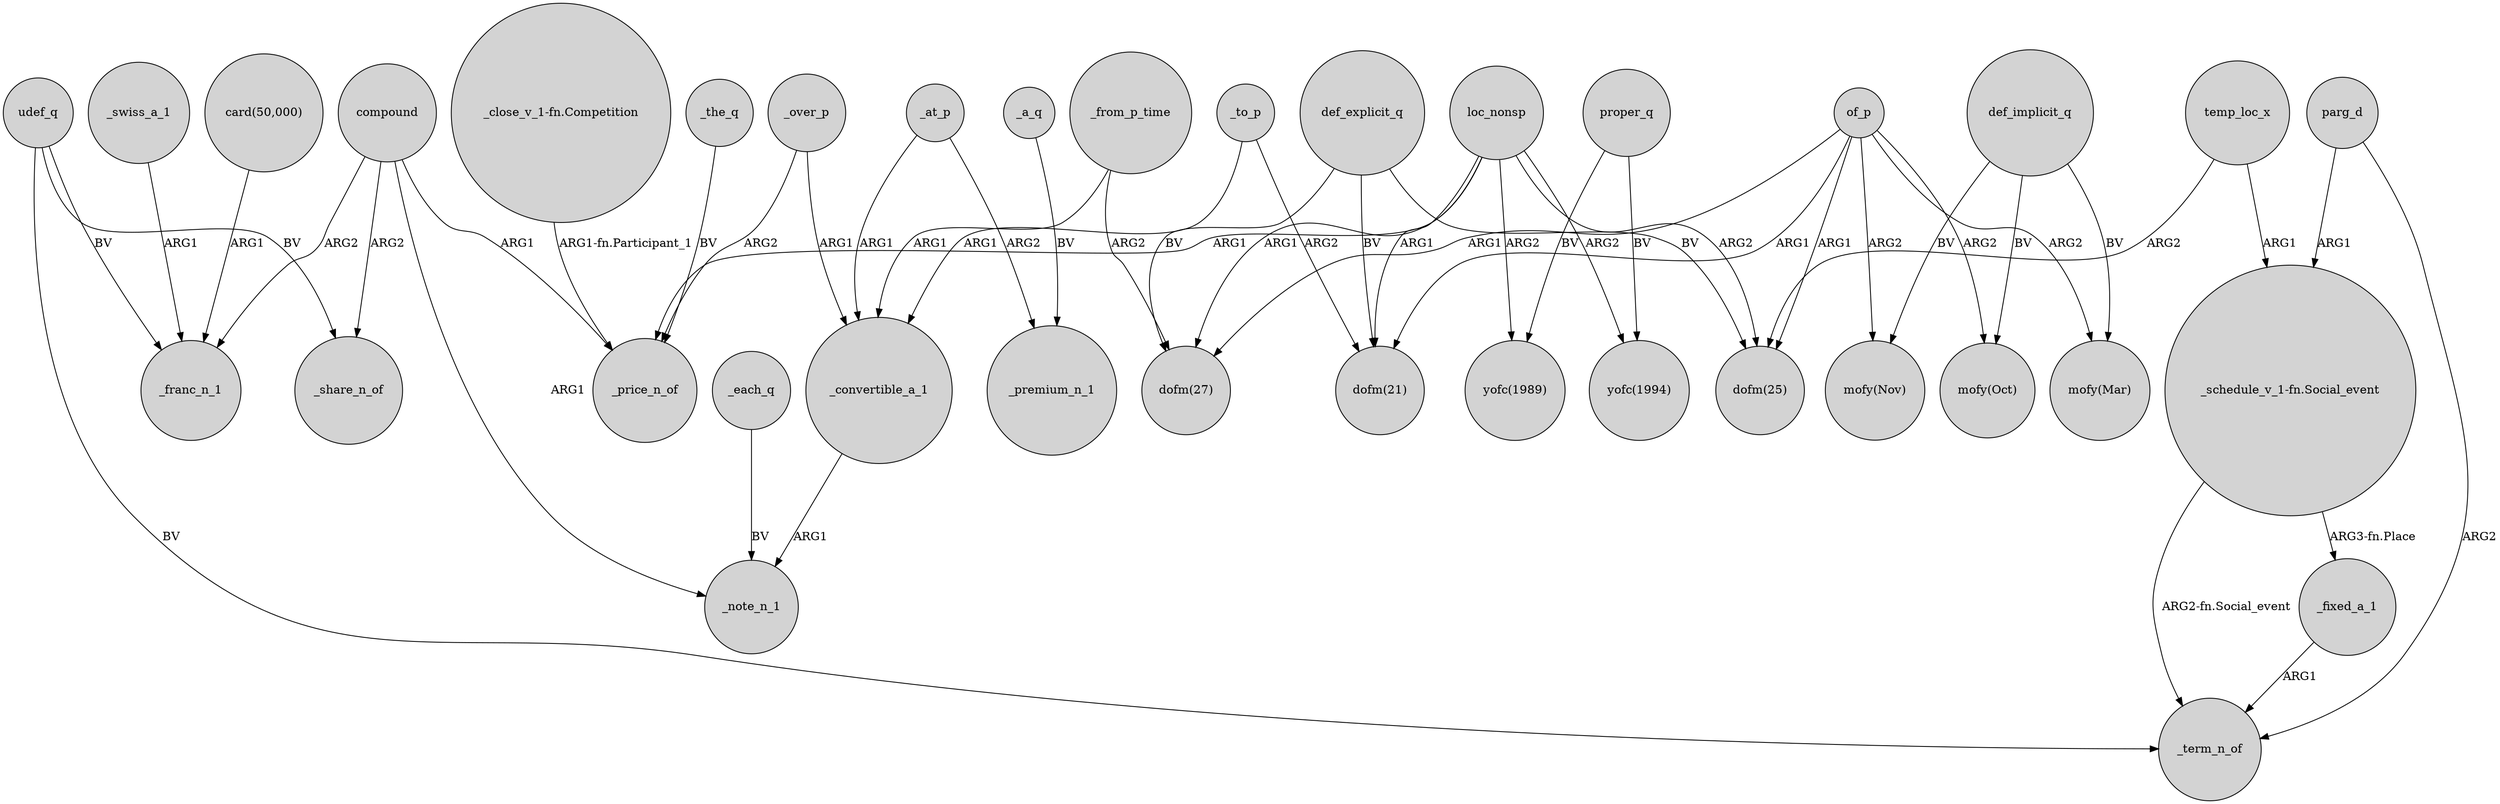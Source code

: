 digraph {
	node [shape=circle style=filled]
	udef_q -> _term_n_of [label=BV]
	loc_nonsp -> "dofm(21)" [label=ARG1]
	_a_q -> _premium_n_1 [label=BV]
	_to_p -> "dofm(21)" [label=ARG2]
	of_p -> "mofy(Mar)" [label=ARG2]
	_to_p -> _convertible_a_1 [label=ARG1]
	def_implicit_q -> "mofy(Mar)" [label=BV]
	of_p -> "mofy(Nov)" [label=ARG2]
	def_explicit_q -> "dofm(21)" [label=BV]
	_swiss_a_1 -> _franc_n_1 [label=ARG1]
	of_p -> "mofy(Oct)" [label=ARG2]
	"_schedule_v_1-fn.Social_event" -> _term_n_of [label="ARG2-fn.Social_event"]
	temp_loc_x -> "dofm(25)" [label=ARG2]
	"card(50,000)" -> _franc_n_1 [label=ARG1]
	loc_nonsp -> "yofc(1994)" [label=ARG2]
	def_explicit_q -> "dofm(25)" [label=BV]
	def_explicit_q -> "dofm(27)" [label=BV]
	_each_q -> _note_n_1 [label=BV]
	_from_p_time -> "dofm(27)" [label=ARG2]
	of_p -> "dofm(27)" [label=ARG1]
	loc_nonsp -> _price_n_of [label=ARG1]
	loc_nonsp -> "yofc(1989)" [label=ARG2]
	udef_q -> _franc_n_1 [label=BV]
	_over_p -> _price_n_of [label=ARG2]
	parg_d -> "_schedule_v_1-fn.Social_event" [label=ARG1]
	udef_q -> _share_n_of [label=BV]
	_at_p -> _premium_n_1 [label=ARG2]
	_fixed_a_1 -> _term_n_of [label=ARG1]
	_over_p -> _convertible_a_1 [label=ARG1]
	_convertible_a_1 -> _note_n_1 [label=ARG1]
	compound -> _note_n_1 [label=ARG1]
	"_close_v_1-fn.Competition" -> _price_n_of [label="ARG1-fn.Participant_1"]
	proper_q -> "yofc(1989)" [label=BV]
	loc_nonsp -> "dofm(25)" [label=ARG2]
	compound -> _share_n_of [label=ARG2]
	def_implicit_q -> "mofy(Oct)" [label=BV]
	of_p -> "dofm(25)" [label=ARG1]
	"_schedule_v_1-fn.Social_event" -> _fixed_a_1 [label="ARG3-fn.Place"]
	loc_nonsp -> "dofm(27)" [label=ARG1]
	of_p -> "dofm(21)" [label=ARG1]
	_from_p_time -> _convertible_a_1 [label=ARG1]
	def_implicit_q -> "mofy(Nov)" [label=BV]
	parg_d -> _term_n_of [label=ARG2]
	_the_q -> _price_n_of [label=BV]
	compound -> _franc_n_1 [label=ARG2]
	_at_p -> _convertible_a_1 [label=ARG1]
	compound -> _price_n_of [label=ARG1]
	temp_loc_x -> "_schedule_v_1-fn.Social_event" [label=ARG1]
	proper_q -> "yofc(1994)" [label=BV]
}
